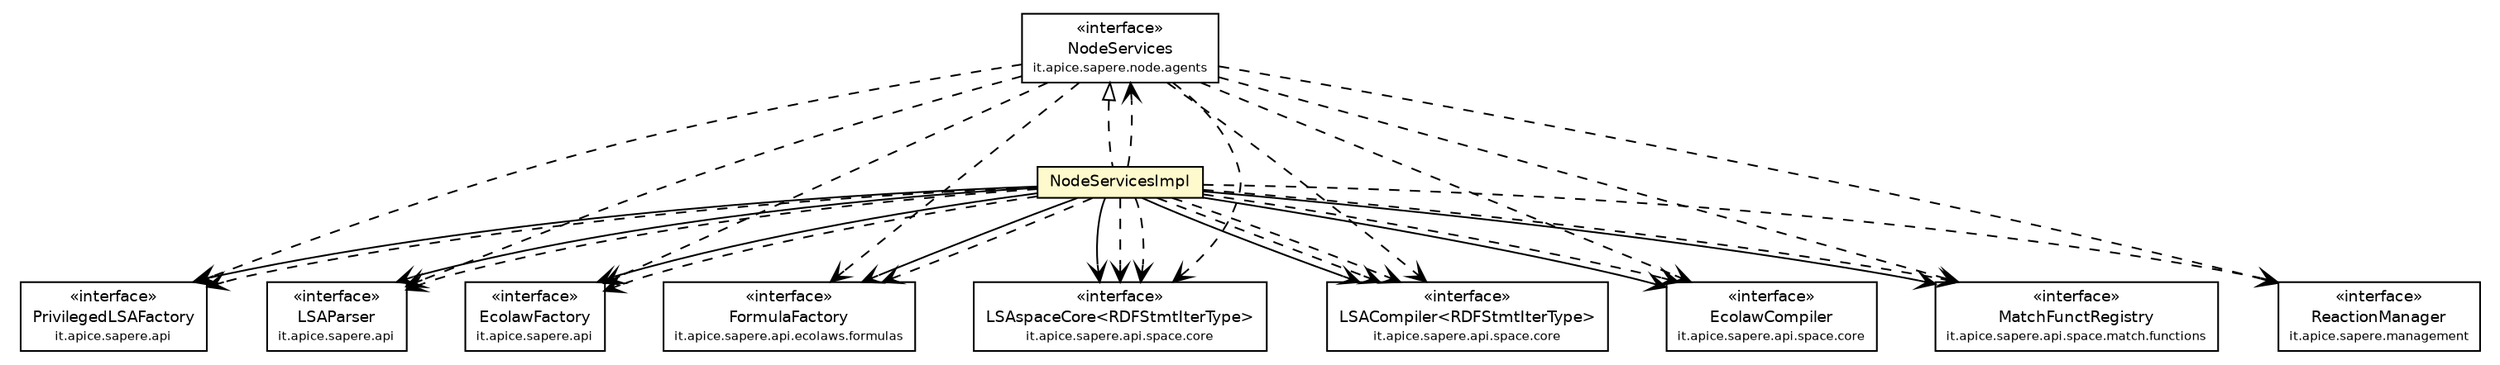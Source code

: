 #!/usr/local/bin/dot
#
# Class diagram 
# Generated by UmlGraph version 4.4 (http://www.spinellis.gr/sw/umlgraph)
#

digraph G {
	edge [fontname="Helvetica",fontsize=10,labelfontname="Helvetica",labelfontsize=10];
	node [fontname="Helvetica",fontsize=10,shape=plaintext];
	// it.apice.sapere.api.PrivilegedLSAFactory
	c60984 [label=<<table border="0" cellborder="1" cellspacing="0" cellpadding="2" port="p" href="../../api/PrivilegedLSAFactory.html">
		<tr><td><table border="0" cellspacing="0" cellpadding="1">
			<tr><td> &laquo;interface&raquo; </td></tr>
			<tr><td> PrivilegedLSAFactory </td></tr>
			<tr><td><font point-size="7.0"> it.apice.sapere.api </font></td></tr>
		</table></td></tr>
		</table>>, fontname="Helvetica", fontcolor="black", fontsize=9.0];
	// it.apice.sapere.api.LSAParser
	c60985 [label=<<table border="0" cellborder="1" cellspacing="0" cellpadding="2" port="p" href="../../api/LSAParser.html">
		<tr><td><table border="0" cellspacing="0" cellpadding="1">
			<tr><td> &laquo;interface&raquo; </td></tr>
			<tr><td> LSAParser </td></tr>
			<tr><td><font point-size="7.0"> it.apice.sapere.api </font></td></tr>
		</table></td></tr>
		</table>>, fontname="Helvetica", fontcolor="black", fontsize=9.0];
	// it.apice.sapere.api.EcolawFactory
	c60987 [label=<<table border="0" cellborder="1" cellspacing="0" cellpadding="2" port="p" href="../../api/EcolawFactory.html">
		<tr><td><table border="0" cellspacing="0" cellpadding="1">
			<tr><td> &laquo;interface&raquo; </td></tr>
			<tr><td> EcolawFactory </td></tr>
			<tr><td><font point-size="7.0"> it.apice.sapere.api </font></td></tr>
		</table></td></tr>
		</table>>, fontname="Helvetica", fontcolor="black", fontsize=9.0];
	// it.apice.sapere.api.ecolaws.formulas.FormulaFactory
	c61011 [label=<<table border="0" cellborder="1" cellspacing="0" cellpadding="2" port="p" href="../../api/ecolaws/formulas/FormulaFactory.html">
		<tr><td><table border="0" cellspacing="0" cellpadding="1">
			<tr><td> &laquo;interface&raquo; </td></tr>
			<tr><td> FormulaFactory </td></tr>
			<tr><td><font point-size="7.0"> it.apice.sapere.api.ecolaws.formulas </font></td></tr>
		</table></td></tr>
		</table>>, fontname="Helvetica", fontcolor="black", fontsize=9.0];
	// it.apice.sapere.api.space.core.LSAspaceCore<RDFStmtIterType>
	c61058 [label=<<table border="0" cellborder="1" cellspacing="0" cellpadding="2" port="p" href="../../api/space/core/LSAspaceCore.html">
		<tr><td><table border="0" cellspacing="0" cellpadding="1">
			<tr><td> &laquo;interface&raquo; </td></tr>
			<tr><td> LSAspaceCore&lt;RDFStmtIterType&gt; </td></tr>
			<tr><td><font point-size="7.0"> it.apice.sapere.api.space.core </font></td></tr>
		</table></td></tr>
		</table>>, fontname="Helvetica", fontcolor="black", fontsize=9.0];
	// it.apice.sapere.api.space.core.LSACompiler<RDFStmtIterType>
	c61059 [label=<<table border="0" cellborder="1" cellspacing="0" cellpadding="2" port="p" href="../../api/space/core/LSACompiler.html">
		<tr><td><table border="0" cellspacing="0" cellpadding="1">
			<tr><td> &laquo;interface&raquo; </td></tr>
			<tr><td> LSACompiler&lt;RDFStmtIterType&gt; </td></tr>
			<tr><td><font point-size="7.0"> it.apice.sapere.api.space.core </font></td></tr>
		</table></td></tr>
		</table>>, fontname="Helvetica", fontcolor="black", fontsize=9.0];
	// it.apice.sapere.api.space.core.EcolawCompiler
	c61060 [label=<<table border="0" cellborder="1" cellspacing="0" cellpadding="2" port="p" href="../../api/space/core/EcolawCompiler.html">
		<tr><td><table border="0" cellspacing="0" cellpadding="1">
			<tr><td> &laquo;interface&raquo; </td></tr>
			<tr><td> EcolawCompiler </td></tr>
			<tr><td><font point-size="7.0"> it.apice.sapere.api.space.core </font></td></tr>
		</table></td></tr>
		</table>>, fontname="Helvetica", fontcolor="black", fontsize=9.0];
	// it.apice.sapere.api.space.match.functions.MatchFunctRegistry
	c61144 [label=<<table border="0" cellborder="1" cellspacing="0" cellpadding="2" port="p" href="../../api/space/match/functions/MatchFunctRegistry.html">
		<tr><td><table border="0" cellspacing="0" cellpadding="1">
			<tr><td> &laquo;interface&raquo; </td></tr>
			<tr><td> MatchFunctRegistry </td></tr>
			<tr><td><font point-size="7.0"> it.apice.sapere.api.space.match.functions </font></td></tr>
		</table></td></tr>
		</table>>, fontname="Helvetica", fontcolor="black", fontsize=9.0];
	// it.apice.sapere.management.ReactionManager
	c61159 [label=<<table border="0" cellborder="1" cellspacing="0" cellpadding="2" port="p" href="../../management/ReactionManager.html">
		<tr><td><table border="0" cellspacing="0" cellpadding="1">
			<tr><td> &laquo;interface&raquo; </td></tr>
			<tr><td> ReactionManager </td></tr>
			<tr><td><font point-size="7.0"> it.apice.sapere.management </font></td></tr>
		</table></td></tr>
		</table>>, fontname="Helvetica", fontcolor="black", fontsize=9.0];
	// it.apice.sapere.node.agents.NodeServices
	c61170 [label=<<table border="0" cellborder="1" cellspacing="0" cellpadding="2" port="p" href="../agents/NodeServices.html">
		<tr><td><table border="0" cellspacing="0" cellpadding="1">
			<tr><td> &laquo;interface&raquo; </td></tr>
			<tr><td> NodeServices </td></tr>
			<tr><td><font point-size="7.0"> it.apice.sapere.node.agents </font></td></tr>
		</table></td></tr>
		</table>>, fontname="Helvetica", fontcolor="black", fontsize=9.0];
	// it.apice.sapere.node.internal.NodeServicesImpl
	c61180 [label=<<table border="0" cellborder="1" cellspacing="0" cellpadding="2" port="p" bgcolor="lemonChiffon" href="./NodeServicesImpl.html">
		<tr><td><table border="0" cellspacing="0" cellpadding="1">
			<tr><td> NodeServicesImpl </td></tr>
		</table></td></tr>
		</table>>, fontname="Helvetica", fontcolor="black", fontsize=9.0];
	//it.apice.sapere.node.internal.NodeServicesImpl implements it.apice.sapere.node.agents.NodeServices
	c61170:p -> c61180:p [dir=back,arrowtail=empty,style=dashed];
	// it.apice.sapere.node.internal.NodeServicesImpl NAVASSOC it.apice.sapere.api.PrivilegedLSAFactory
	c61180:p -> c60984:p [taillabel="", label="", headlabel="", fontname="Helvetica", fontcolor="black", fontsize=10.0, color="black", arrowhead=open];
	// it.apice.sapere.node.internal.NodeServicesImpl NAVASSOC it.apice.sapere.api.space.core.LSACompiler<RDFStmtIterType>
	c61180:p -> c61059:p [taillabel="", label="", headlabel="", fontname="Helvetica", fontcolor="black", fontsize=10.0, color="black", arrowhead=open];
	// it.apice.sapere.node.internal.NodeServicesImpl NAVASSOC it.apice.sapere.api.LSAParser
	c61180:p -> c60985:p [taillabel="", label="", headlabel="", fontname="Helvetica", fontcolor="black", fontsize=10.0, color="black", arrowhead=open];
	// it.apice.sapere.node.internal.NodeServicesImpl NAVASSOC it.apice.sapere.api.EcolawFactory
	c61180:p -> c60987:p [taillabel="", label="", headlabel="", fontname="Helvetica", fontcolor="black", fontsize=10.0, color="black", arrowhead=open];
	// it.apice.sapere.node.internal.NodeServicesImpl NAVASSOC it.apice.sapere.api.space.core.EcolawCompiler
	c61180:p -> c61060:p [taillabel="", label="", headlabel="", fontname="Helvetica", fontcolor="black", fontsize=10.0, color="black", arrowhead=open];
	// it.apice.sapere.node.internal.NodeServicesImpl NAVASSOC it.apice.sapere.api.ecolaws.formulas.FormulaFactory
	c61180:p -> c61011:p [taillabel="", label="", headlabel="", fontname="Helvetica", fontcolor="black", fontsize=10.0, color="black", arrowhead=open];
	// it.apice.sapere.node.internal.NodeServicesImpl NAVASSOC it.apice.sapere.api.space.core.LSAspaceCore<RDFStmtIterType>
	c61180:p -> c61058:p [taillabel="", label="", headlabel="", fontname="Helvetica", fontcolor="black", fontsize=10.0, color="black", arrowhead=open];
	// it.apice.sapere.node.internal.NodeServicesImpl NAVASSOC it.apice.sapere.api.space.match.functions.MatchFunctRegistry
	c61180:p -> c61144:p [taillabel="", label="", headlabel="", fontname="Helvetica", fontcolor="black", fontsize=10.0, color="black", arrowhead=open];
	// it.apice.sapere.node.agents.NodeServices DEPEND it.apice.sapere.api.space.core.LSACompiler<RDFStmtIterType>
	c61170:p -> c61059:p [taillabel="", label="", headlabel="", fontname="Helvetica", fontcolor="black", fontsize=10.0, color="black", arrowhead=open, style=dashed];
	// it.apice.sapere.node.agents.NodeServices DEPEND it.apice.sapere.api.EcolawFactory
	c61170:p -> c60987:p [taillabel="", label="", headlabel="", fontname="Helvetica", fontcolor="black", fontsize=10.0, color="black", arrowhead=open, style=dashed];
	// it.apice.sapere.node.agents.NodeServices DEPEND it.apice.sapere.management.ReactionManager
	c61170:p -> c61159:p [taillabel="", label="", headlabel="", fontname="Helvetica", fontcolor="black", fontsize=10.0, color="black", arrowhead=open, style=dashed];
	// it.apice.sapere.node.agents.NodeServices DEPEND it.apice.sapere.api.space.match.functions.MatchFunctRegistry
	c61170:p -> c61144:p [taillabel="", label="", headlabel="", fontname="Helvetica", fontcolor="black", fontsize=10.0, color="black", arrowhead=open, style=dashed];
	// it.apice.sapere.node.agents.NodeServices DEPEND it.apice.sapere.api.PrivilegedLSAFactory
	c61170:p -> c60984:p [taillabel="", label="", headlabel="", fontname="Helvetica", fontcolor="black", fontsize=10.0, color="black", arrowhead=open, style=dashed];
	// it.apice.sapere.node.agents.NodeServices DEPEND it.apice.sapere.api.LSAParser
	c61170:p -> c60985:p [taillabel="", label="", headlabel="", fontname="Helvetica", fontcolor="black", fontsize=10.0, color="black", arrowhead=open, style=dashed];
	// it.apice.sapere.node.agents.NodeServices DEPEND it.apice.sapere.api.ecolaws.formulas.FormulaFactory
	c61170:p -> c61011:p [taillabel="", label="", headlabel="", fontname="Helvetica", fontcolor="black", fontsize=10.0, color="black", arrowhead=open, style=dashed];
	// it.apice.sapere.node.agents.NodeServices DEPEND it.apice.sapere.api.space.core.EcolawCompiler
	c61170:p -> c61060:p [taillabel="", label="", headlabel="", fontname="Helvetica", fontcolor="black", fontsize=10.0, color="black", arrowhead=open, style=dashed];
	// it.apice.sapere.node.agents.NodeServices DEPEND it.apice.sapere.api.space.core.LSAspaceCore<RDFStmtIterType>
	c61170:p -> c61058:p [taillabel="", label="", headlabel="", fontname="Helvetica", fontcolor="black", fontsize=10.0, color="black", arrowhead=open, style=dashed];
	// it.apice.sapere.node.internal.NodeServicesImpl DEPEND it.apice.sapere.api.EcolawFactory
	c61180:p -> c60987:p [taillabel="", label="", headlabel="", fontname="Helvetica", fontcolor="black", fontsize=10.0, color="black", arrowhead=open, style=dashed];
	// it.apice.sapere.node.internal.NodeServicesImpl DEPEND it.apice.sapere.node.agents.NodeServices
	c61180:p -> c61170:p [taillabel="", label="", headlabel="", fontname="Helvetica", fontcolor="black", fontsize=10.0, color="black", arrowhead=open, style=dashed];
	// it.apice.sapere.node.internal.NodeServicesImpl DEPEND it.apice.sapere.api.space.core.LSACompiler<RDFStmtIterType>
	c61180:p -> c61059:p [taillabel="", label="", headlabel="", fontname="Helvetica", fontcolor="black", fontsize=10.0, color="black", arrowhead=open, style=dashed];
	// it.apice.sapere.node.internal.NodeServicesImpl DEPEND it.apice.sapere.api.space.core.LSAspaceCore<RDFStmtIterType>
	c61180:p -> c61058:p [taillabel="", label="", headlabel="", fontname="Helvetica", fontcolor="black", fontsize=10.0, color="black", arrowhead=open, style=dashed];
	// it.apice.sapere.node.internal.NodeServicesImpl DEPEND it.apice.sapere.api.LSAParser
	c61180:p -> c60985:p [taillabel="", label="", headlabel="", fontname="Helvetica", fontcolor="black", fontsize=10.0, color="black", arrowhead=open, style=dashed];
	// it.apice.sapere.node.internal.NodeServicesImpl DEPEND it.apice.sapere.api.space.core.EcolawCompiler
	c61180:p -> c61060:p [taillabel="", label="", headlabel="", fontname="Helvetica", fontcolor="black", fontsize=10.0, color="black", arrowhead=open, style=dashed];
	// it.apice.sapere.node.internal.NodeServicesImpl DEPEND it.apice.sapere.api.ecolaws.formulas.FormulaFactory
	c61180:p -> c61011:p [taillabel="", label="", headlabel="", fontname="Helvetica", fontcolor="black", fontsize=10.0, color="black", arrowhead=open, style=dashed];
	// it.apice.sapere.node.internal.NodeServicesImpl DEPEND it.apice.sapere.api.space.core.LSAspaceCore<RDFStmtIterType>
	c61180:p -> c61058:p [taillabel="", label="", headlabel="", fontname="Helvetica", fontcolor="black", fontsize=10.0, color="black", arrowhead=open, style=dashed];
	// it.apice.sapere.node.internal.NodeServicesImpl DEPEND it.apice.sapere.api.space.core.LSACompiler<RDFStmtIterType>
	c61180:p -> c61059:p [taillabel="", label="", headlabel="", fontname="Helvetica", fontcolor="black", fontsize=10.0, color="black", arrowhead=open, style=dashed];
	// it.apice.sapere.node.internal.NodeServicesImpl DEPEND it.apice.sapere.management.ReactionManager
	c61180:p -> c61159:p [taillabel="", label="", headlabel="", fontname="Helvetica", fontcolor="black", fontsize=10.0, color="black", arrowhead=open, style=dashed];
	// it.apice.sapere.node.internal.NodeServicesImpl DEPEND it.apice.sapere.api.space.match.functions.MatchFunctRegistry
	c61180:p -> c61144:p [taillabel="", label="", headlabel="", fontname="Helvetica", fontcolor="black", fontsize=10.0, color="black", arrowhead=open, style=dashed];
	// it.apice.sapere.node.internal.NodeServicesImpl DEPEND it.apice.sapere.api.PrivilegedLSAFactory
	c61180:p -> c60984:p [taillabel="", label="", headlabel="", fontname="Helvetica", fontcolor="black", fontsize=10.0, color="black", arrowhead=open, style=dashed];
}

